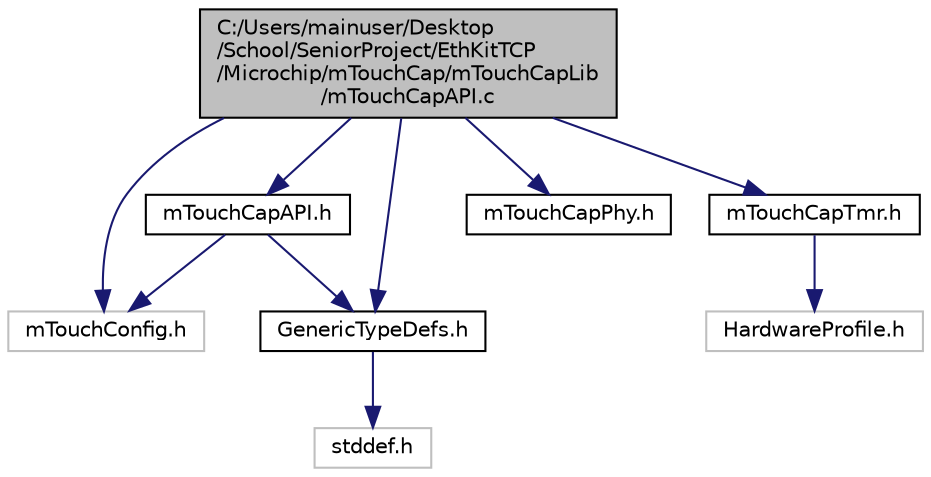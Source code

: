 digraph "C:/Users/mainuser/Desktop/School/SeniorProject/EthKitTCP/Microchip/mTouchCap/mTouchCapLib/mTouchCapAPI.c"
{
  edge [fontname="Helvetica",fontsize="10",labelfontname="Helvetica",labelfontsize="10"];
  node [fontname="Helvetica",fontsize="10",shape=record];
  Node1 [label="C:/Users/mainuser/Desktop\l/School/SeniorProject/EthKitTCP\l/Microchip/mTouchCap/mTouchCapLib\l/mTouchCapAPI.c",height=0.2,width=0.4,color="black", fillcolor="grey75", style="filled", fontcolor="black"];
  Node1 -> Node2 [color="midnightblue",fontsize="10",style="solid",fontname="Helvetica"];
  Node2 [label="mTouchConfig.h",height=0.2,width=0.4,color="grey75", fillcolor="white", style="filled"];
  Node1 -> Node3 [color="midnightblue",fontsize="10",style="solid",fontname="Helvetica"];
  Node3 [label="GenericTypeDefs.h",height=0.2,width=0.4,color="black", fillcolor="white", style="filled",URL="$_generic_type_defs_8h.html"];
  Node3 -> Node4 [color="midnightblue",fontsize="10",style="solid",fontname="Helvetica"];
  Node4 [label="stddef.h",height=0.2,width=0.4,color="grey75", fillcolor="white", style="filled"];
  Node1 -> Node5 [color="midnightblue",fontsize="10",style="solid",fontname="Helvetica"];
  Node5 [label="mTouchCapAPI.h",height=0.2,width=0.4,color="black", fillcolor="white", style="filled",URL="$m_touch_cap_a_p_i_8h.html"];
  Node5 -> Node2 [color="midnightblue",fontsize="10",style="solid",fontname="Helvetica"];
  Node5 -> Node3 [color="midnightblue",fontsize="10",style="solid",fontname="Helvetica"];
  Node1 -> Node6 [color="midnightblue",fontsize="10",style="solid",fontname="Helvetica"];
  Node6 [label="mTouchCapPhy.h",height=0.2,width=0.4,color="black", fillcolor="white", style="filled",URL="$m_touch_cap_phy_8h.html"];
  Node1 -> Node7 [color="midnightblue",fontsize="10",style="solid",fontname="Helvetica"];
  Node7 [label="mTouchCapTmr.h",height=0.2,width=0.4,color="black", fillcolor="white", style="filled",URL="$m_touch_cap_tmr_8h.html"];
  Node7 -> Node8 [color="midnightblue",fontsize="10",style="solid",fontname="Helvetica"];
  Node8 [label="HardwareProfile.h",height=0.2,width=0.4,color="grey75", fillcolor="white", style="filled"];
}
